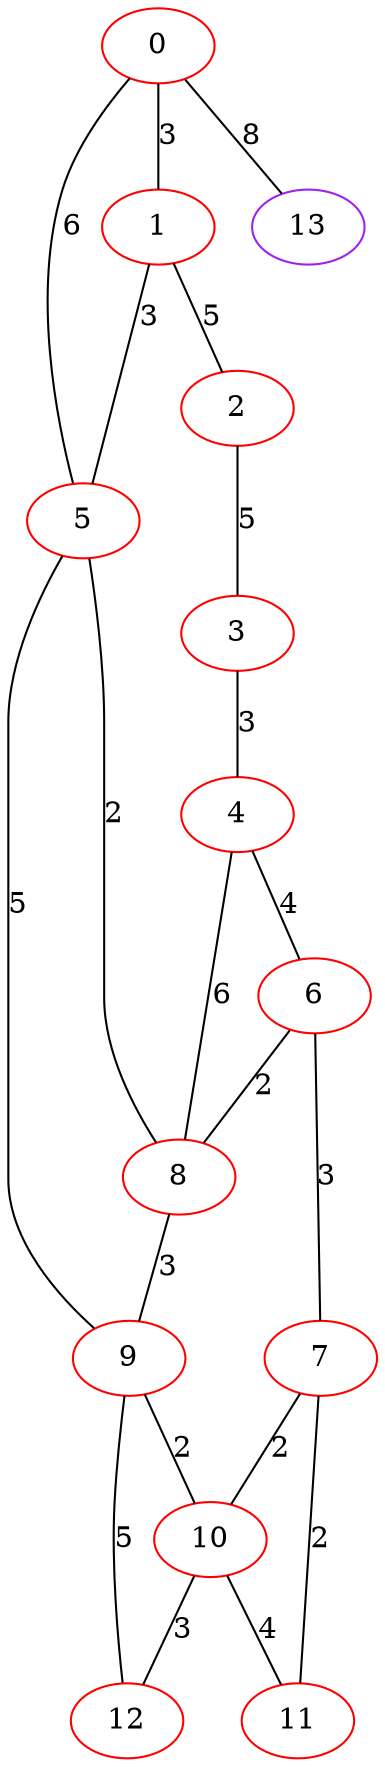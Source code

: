 graph "" {
0 [color=red, weight=1];
1 [color=red, weight=1];
2 [color=red, weight=1];
3 [color=red, weight=1];
4 [color=red, weight=1];
5 [color=red, weight=1];
6 [color=red, weight=1];
7 [color=red, weight=1];
8 [color=red, weight=1];
9 [color=red, weight=1];
10 [color=red, weight=1];
11 [color=red, weight=1];
12 [color=red, weight=1];
13 [color=purple, weight=4];
0 -- 1  [key=0, label=3];
0 -- 5  [key=0, label=6];
0 -- 13  [key=0, label=8];
1 -- 2  [key=0, label=5];
1 -- 5  [key=0, label=3];
2 -- 3  [key=0, label=5];
3 -- 4  [key=0, label=3];
4 -- 8  [key=0, label=6];
4 -- 6  [key=0, label=4];
5 -- 8  [key=0, label=2];
5 -- 9  [key=0, label=5];
6 -- 8  [key=0, label=2];
6 -- 7  [key=0, label=3];
7 -- 10  [key=0, label=2];
7 -- 11  [key=0, label=2];
8 -- 9  [key=0, label=3];
9 -- 10  [key=0, label=2];
9 -- 12  [key=0, label=5];
10 -- 11  [key=0, label=4];
10 -- 12  [key=0, label=3];
}
